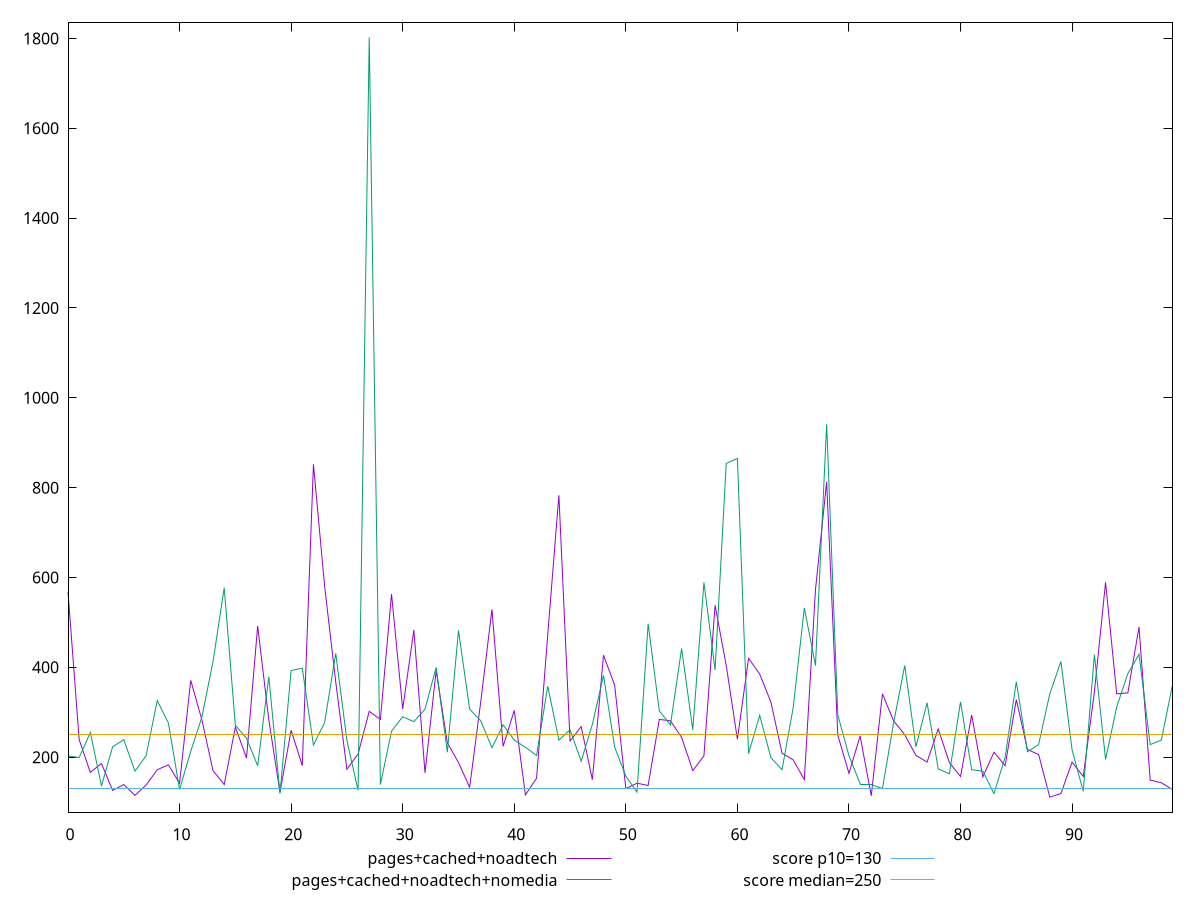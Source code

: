 reset

$pagesCachedNoadtech <<EOF
0 568
1 239
2 166
3 186
4 126
5 139
6 115
7 138
8 172
9 183
10 142
11 371
12 283
13 170
14 139
15 267
16 198
17 492
18 283
19 122
20 260
21 181
22 852
23 580.9999999999995
24 367
25 173
26 207
27 302
28 284
29 563
30 307
31 483
32 165
33 393
34 232
35 188
36 133
37 324
38 528.9999999999995
39 224
40 304
41 116
42 153
43 472
44 783
45 236
46 268
47 150
48 427
49 360
50 130
51 142
52 137
53 284
54 281
55 244
56 170
57 203
58 538
59 404
60 240
61 420
62 385.00000000000045
63 323
64 209
65 193.99999999999955
66 150
67 573.0000000000005
68 813
69 249
70 164
71 247
72 114
73 341
74 281
75 250
76 204
77 189
78 263
79 188
80 157
81 294
82 156
83 211
84 181
85 328
86 217
87 206
88 111
89 119
90 189
91 157
92 345
93 588.9999999999995
94 341
95 343
96 490
97 149
98 143
99 128
EOF

$pagesCachedNoadtechNomedia <<EOF
0 203
1 199
2 254.99999999999977
3 136
4 223.00000000000045
5 239
6 169
7 203
8 326
9 276
10 128
11 213
12 289
13 413
14 576.9999999999995
15 271
16 242
17 181
18 379
19 119
20 393
21 398
22 227
23 277
24 431
25 237
26 126
27 1802.0000000000005
28 139
29 258
30 290
31 279
32 307
33 400
34 211.00000000000023
35 482
36 306.99999999999955
37 281
38 221
39 272
40 238
41 222
42 204
43 358
44 238
45 261
46 191
47 273
48 382
49 222
50 158
51 122
52 497
53 303
54 272
55 442
56 261
57 589
58 394.00000000000045
59 854.0000000000005
60 865
61 208
62 293
63 199
64 172
65 310
66 532
67 404
68 940.9999999999995
69 294
70 203
71 140.0000000000001
72 139.9999999999999
73 130
74 276
75 404
76 223
77 321
78 174.00000000000023
79 163
80 323
81 172
82 169
83 119
84 200
85 368
86 212
87 228
88 341
89 413
90 216
91 124
92 428
93 195
94 312
95 386
96 429
97 228
98 238
99 361
EOF

set key outside below
set xrange [0:99]
set yrange [77.17999999999999:1835.8200000000004]
set trange [77.17999999999999:1835.8200000000004]
set terminal svg size 640, 520 enhanced background rgb 'white'
set output "report_00013_2021-02-09T12-04-24.940Z/max-potential-fid/comparison/line/2_vs_3.svg"

plot $pagesCachedNoadtech title "pages+cached+noadtech" with line, \
     $pagesCachedNoadtechNomedia title "pages+cached+noadtech+nomedia" with line, \
     130 title "score p10=130", \
     250 title "score median=250"

reset
